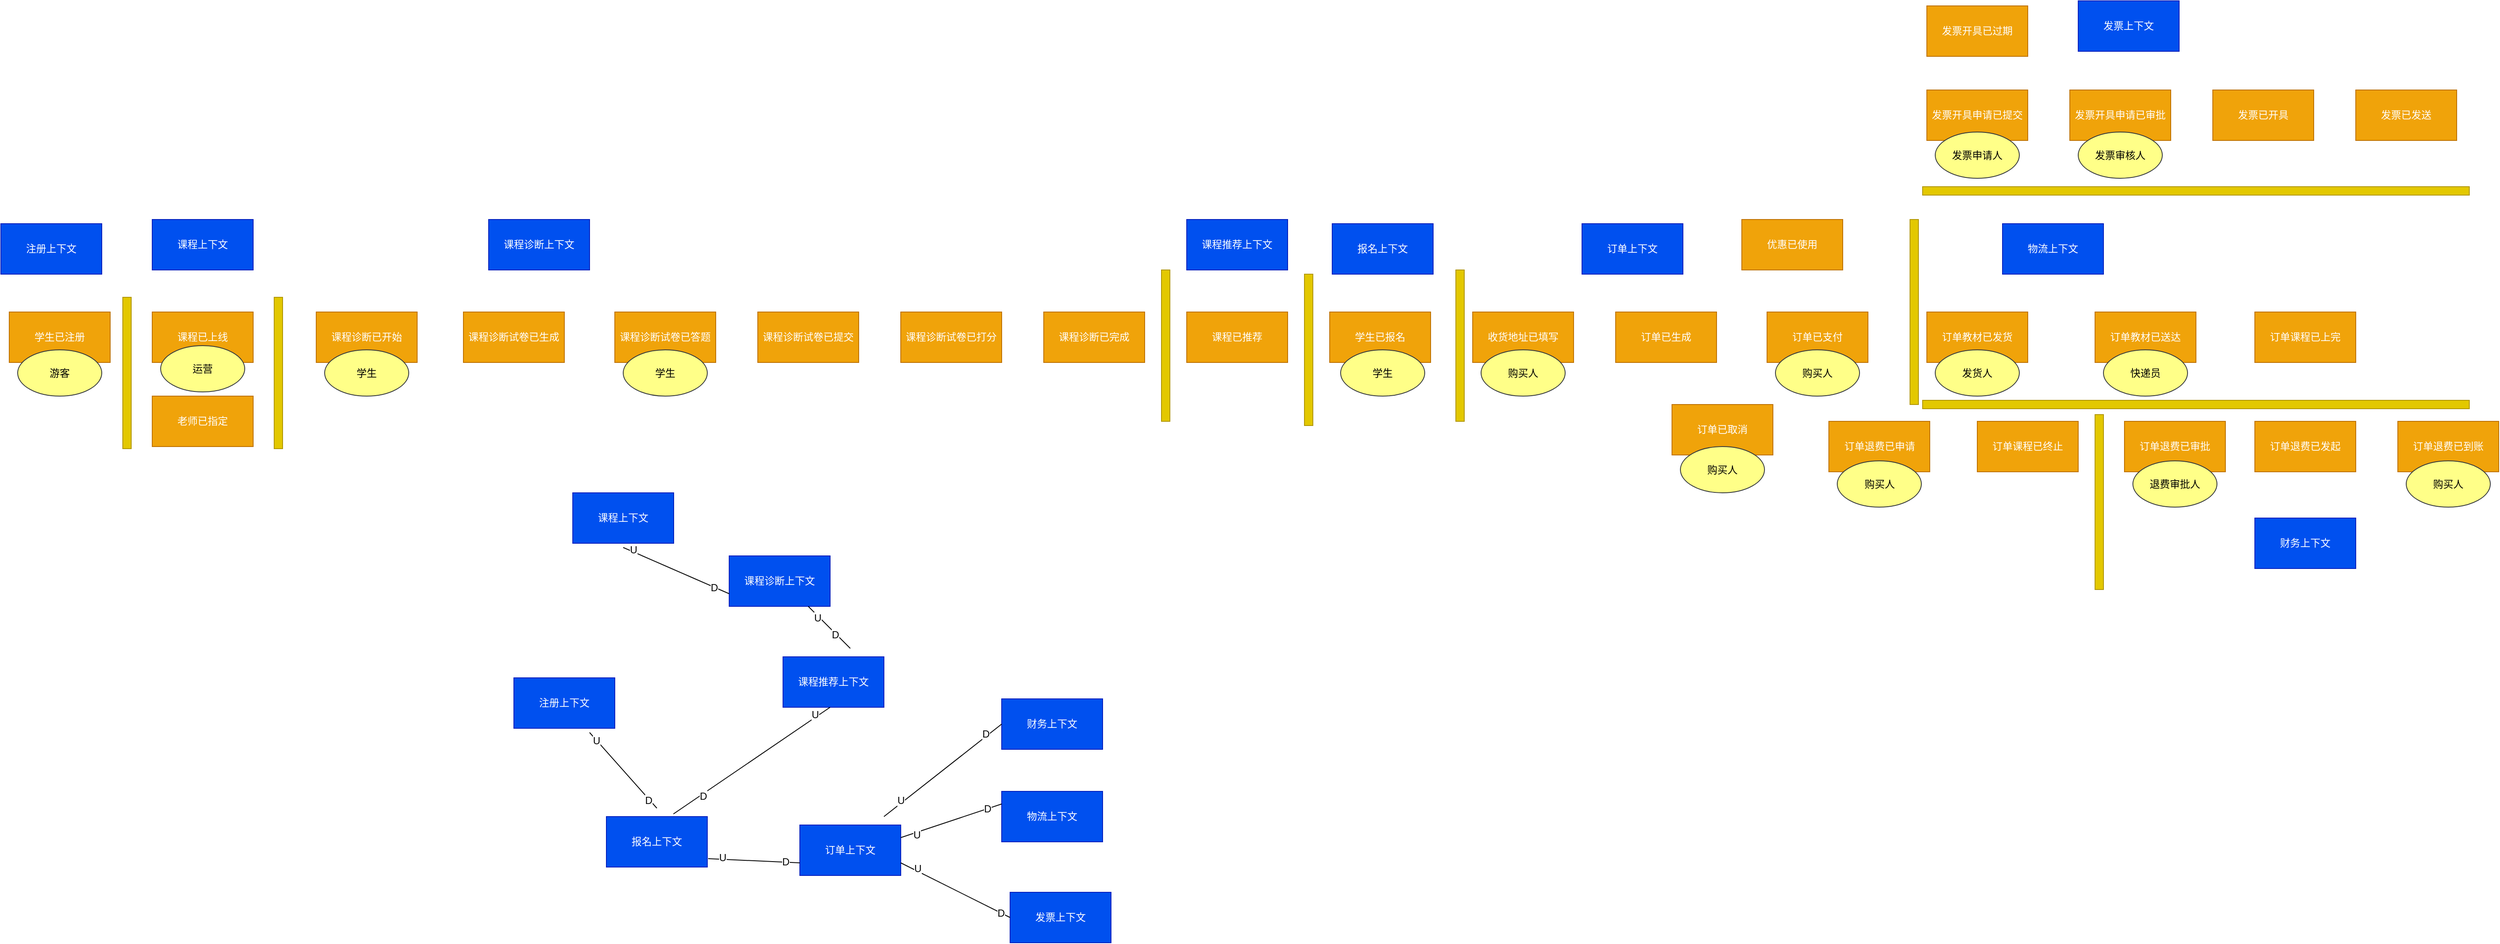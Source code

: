 <mxfile version="11.1.4" type="github"><diagram id="G8w8V76md9xOgDB4XLrM" name="Page-1"><mxGraphModel dx="2631" dy="477" grid="1" gridSize="10" guides="1" tooltips="1" connect="1" arrows="1" fold="1" page="1" pageScale="1" pageWidth="827" pageHeight="1169" math="0" shadow="0"><root><mxCell id="0"/><mxCell id="1" parent="0"/><mxCell id="5JOC6SV2YJLlVuiQpK-7-1" value="课程诊断已开始" style="rounded=0;whiteSpace=wrap;html=1;fillColor=#f0a30a;strokeColor=#BD7000;fontColor=#ffffff;" parent="1" vertex="1"><mxGeometry x="-905" y="380" width="120" height="60" as="geometry"/></mxCell><mxCell id="5JOC6SV2YJLlVuiQpK-7-4" value="收货地址已填写" style="rounded=0;whiteSpace=wrap;html=1;fillColor=#f0a30a;strokeColor=#BD7000;fontColor=#ffffff;" parent="1" vertex="1"><mxGeometry x="470" y="380" width="120" height="60" as="geometry"/></mxCell><mxCell id="5JOC6SV2YJLlVuiQpK-7-5" value="订单已支付" style="rounded=0;whiteSpace=wrap;html=1;fillColor=#f0a30a;strokeColor=#BD7000;fontColor=#ffffff;" parent="1" vertex="1"><mxGeometry x="820" y="380" width="120" height="60" as="geometry"/></mxCell><mxCell id="5JOC6SV2YJLlVuiQpK-7-7" value="订单已生成" style="rounded=0;whiteSpace=wrap;html=1;fillColor=#f0a30a;strokeColor=#BD7000;fontColor=#ffffff;" parent="1" vertex="1"><mxGeometry x="640" y="380" width="120" height="60" as="geometry"/></mxCell><mxCell id="5JOC6SV2YJLlVuiQpK-7-8" value="订单已取消" style="rounded=0;whiteSpace=wrap;html=1;fillColor=#f0a30a;strokeColor=#BD7000;fontColor=#ffffff;" parent="1" vertex="1"><mxGeometry x="707" y="490" width="120" height="60" as="geometry"/></mxCell><mxCell id="5JOC6SV2YJLlVuiQpK-7-9" value="订单教材已发货" style="rounded=0;whiteSpace=wrap;html=1;fillColor=#f0a30a;strokeColor=#BD7000;fontColor=#ffffff;" parent="1" vertex="1"><mxGeometry x="1010" y="380" width="120" height="60" as="geometry"/></mxCell><mxCell id="5JOC6SV2YJLlVuiQpK-7-11" value="发票已开具" style="rounded=0;whiteSpace=wrap;html=1;fillColor=#f0a30a;strokeColor=#BD7000;fontColor=#ffffff;" parent="1" vertex="1"><mxGeometry x="1350" y="116" width="120" height="60" as="geometry"/></mxCell><mxCell id="5JOC6SV2YJLlVuiQpK-7-14" value="课程已推荐" style="rounded=0;whiteSpace=wrap;html=1;fillColor=#f0a30a;strokeColor=#BD7000;fontColor=#ffffff;" parent="1" vertex="1"><mxGeometry x="130" y="380" width="120" height="60" as="geometry"/></mxCell><mxCell id="5JOC6SV2YJLlVuiQpK-7-15" value="课程诊断试卷已打分" style="rounded=0;whiteSpace=wrap;html=1;fillColor=#f0a30a;strokeColor=#BD7000;fontColor=#ffffff;" parent="1" vertex="1"><mxGeometry x="-210" y="380" width="120" height="60" as="geometry"/></mxCell><mxCell id="5JOC6SV2YJLlVuiQpK-7-16" value="学生已报名" style="rounded=0;whiteSpace=wrap;html=1;fillColor=#f0a30a;strokeColor=#BD7000;fontColor=#ffffff;" parent="1" vertex="1"><mxGeometry x="300" y="380" width="120" height="60" as="geometry"/></mxCell><mxCell id="5JOC6SV2YJLlVuiQpK-7-17" value="订单教材已送达" style="rounded=0;whiteSpace=wrap;html=1;fillColor=#f0a30a;strokeColor=#BD7000;fontColor=#ffffff;" parent="1" vertex="1"><mxGeometry x="1210" y="380" width="120" height="60" as="geometry"/></mxCell><mxCell id="30TCNtPFhE_TjE8MfQyz-1" value="课程已上线" style="rounded=0;whiteSpace=wrap;html=1;fillColor=#f0a30a;strokeColor=#BD7000;fontColor=#ffffff;" parent="1" vertex="1"><mxGeometry x="-1100" y="380" width="120" height="60" as="geometry"/></mxCell><mxCell id="30TCNtPFhE_TjE8MfQyz-2" value="学生已注册" style="rounded=0;whiteSpace=wrap;html=1;fillColor=#f0a30a;strokeColor=#BD7000;fontColor=#ffffff;" parent="1" vertex="1"><mxGeometry x="-1270" y="380" width="120" height="60" as="geometry"/></mxCell><mxCell id="30TCNtPFhE_TjE8MfQyz-3" value="老师已指定" style="rounded=0;whiteSpace=wrap;html=1;fillColor=#f0a30a;strokeColor=#BD7000;fontColor=#ffffff;" parent="1" vertex="1"><mxGeometry x="-1100" y="480" width="120" height="60" as="geometry"/></mxCell><mxCell id="30TCNtPFhE_TjE8MfQyz-4" value="优惠已使用" style="rounded=0;whiteSpace=wrap;html=1;fillColor=#f0a30a;strokeColor=#BD7000;fontColor=#ffffff;" parent="1" vertex="1"><mxGeometry x="790" y="270" width="120" height="60" as="geometry"/></mxCell><mxCell id="30TCNtPFhE_TjE8MfQyz-5" value="订单退费已申请" style="rounded=0;whiteSpace=wrap;html=1;fillColor=#f0a30a;strokeColor=#BD7000;fontColor=#ffffff;" parent="1" vertex="1"><mxGeometry x="893.5" y="510" width="120" height="60" as="geometry"/></mxCell><mxCell id="30TCNtPFhE_TjE8MfQyz-6" value="订单课程已上完" style="rounded=0;whiteSpace=wrap;html=1;fillColor=#f0a30a;strokeColor=#BD7000;fontColor=#ffffff;" parent="1" vertex="1"><mxGeometry x="1400" y="380" width="120" height="60" as="geometry"/></mxCell><mxCell id="30TCNtPFhE_TjE8MfQyz-7" value="课程诊断试卷已生成" style="rounded=0;whiteSpace=wrap;html=1;fillColor=#f0a30a;strokeColor=#BD7000;fontColor=#ffffff;" parent="1" vertex="1"><mxGeometry x="-730" y="380" width="120" height="60" as="geometry"/></mxCell><mxCell id="30TCNtPFhE_TjE8MfQyz-8" value="课程诊断试卷已答题" style="rounded=0;whiteSpace=wrap;html=1;fillColor=#f0a30a;strokeColor=#BD7000;fontColor=#ffffff;" parent="1" vertex="1"><mxGeometry x="-550" y="380" width="120" height="60" as="geometry"/></mxCell><mxCell id="30TCNtPFhE_TjE8MfQyz-9" value="课程诊断试卷已提交" style="rounded=0;whiteSpace=wrap;html=1;fillColor=#f0a30a;strokeColor=#BD7000;fontColor=#ffffff;" parent="1" vertex="1"><mxGeometry x="-380" y="380" width="120" height="60" as="geometry"/></mxCell><mxCell id="30TCNtPFhE_TjE8MfQyz-10" value="课程诊断已完成" style="rounded=0;whiteSpace=wrap;html=1;fillColor=#f0a30a;strokeColor=#BD7000;fontColor=#ffffff;" parent="1" vertex="1"><mxGeometry x="-40" y="380" width="120" height="60" as="geometry"/></mxCell><mxCell id="30TCNtPFhE_TjE8MfQyz-11" value="发票开具申请已提交" style="rounded=0;whiteSpace=wrap;html=1;fillColor=#f0a30a;strokeColor=#BD7000;fontColor=#ffffff;" parent="1" vertex="1"><mxGeometry x="1010" y="116" width="120" height="60" as="geometry"/></mxCell><mxCell id="30TCNtPFhE_TjE8MfQyz-12" value="发票开具申请已审批" style="rounded=0;whiteSpace=wrap;html=1;fillColor=#f0a30a;strokeColor=#BD7000;fontColor=#ffffff;" parent="1" vertex="1"><mxGeometry x="1180" y="116" width="120" height="60" as="geometry"/></mxCell><mxCell id="30TCNtPFhE_TjE8MfQyz-13" value="发票已发送" style="rounded=0;whiteSpace=wrap;html=1;fillColor=#f0a30a;strokeColor=#BD7000;fontColor=#ffffff;" parent="1" vertex="1"><mxGeometry x="1520" y="116" width="120" height="60" as="geometry"/></mxCell><mxCell id="30TCNtPFhE_TjE8MfQyz-15" value="发票开具已过期" style="rounded=0;whiteSpace=wrap;html=1;fillColor=#f0a30a;strokeColor=#BD7000;fontColor=#ffffff;" parent="1" vertex="1"><mxGeometry x="1010" y="16" width="120" height="60" as="geometry"/></mxCell><mxCell id="30TCNtPFhE_TjE8MfQyz-16" value="订单退费已审批" style="rounded=0;whiteSpace=wrap;html=1;fillColor=#f0a30a;strokeColor=#BD7000;fontColor=#ffffff;" parent="1" vertex="1"><mxGeometry x="1245" y="510" width="120" height="60" as="geometry"/></mxCell><mxCell id="30TCNtPFhE_TjE8MfQyz-17" value="订单课程已终止" style="rounded=0;whiteSpace=wrap;html=1;fillColor=#f0a30a;strokeColor=#BD7000;fontColor=#ffffff;" parent="1" vertex="1"><mxGeometry x="1070" y="510" width="120" height="60" as="geometry"/></mxCell><mxCell id="30TCNtPFhE_TjE8MfQyz-18" value="订单退费已发起" style="rounded=0;whiteSpace=wrap;html=1;fillColor=#f0a30a;strokeColor=#BD7000;fontColor=#ffffff;" parent="1" vertex="1"><mxGeometry x="1400" y="510" width="120" height="60" as="geometry"/></mxCell><mxCell id="30TCNtPFhE_TjE8MfQyz-19" value="订单退费已到账" style="rounded=0;whiteSpace=wrap;html=1;fillColor=#f0a30a;strokeColor=#BD7000;fontColor=#ffffff;" parent="1" vertex="1"><mxGeometry x="1570" y="510" width="120" height="60" as="geometry"/></mxCell><mxCell id="1iYOvUZ4MrRbEAVFbk3Z-5" value="游客" style="ellipse;whiteSpace=wrap;html=1;fillColor=#ffff88;strokeColor=#36393d;" vertex="1" parent="1"><mxGeometry x="-1260" y="425" width="100" height="55" as="geometry"/></mxCell><mxCell id="1iYOvUZ4MrRbEAVFbk3Z-6" value="学生" style="ellipse;whiteSpace=wrap;html=1;fillColor=#ffff88;strokeColor=#36393d;" vertex="1" parent="1"><mxGeometry x="-895" y="425" width="100" height="55" as="geometry"/></mxCell><mxCell id="1iYOvUZ4MrRbEAVFbk3Z-7" value="学生" style="ellipse;whiteSpace=wrap;html=1;fillColor=#ffff88;strokeColor=#36393d;" vertex="1" parent="1"><mxGeometry x="-540" y="425" width="100" height="55" as="geometry"/></mxCell><mxCell id="1iYOvUZ4MrRbEAVFbk3Z-8" value="学生" style="ellipse;whiteSpace=wrap;html=1;fillColor=#ffff88;strokeColor=#36393d;" vertex="1" parent="1"><mxGeometry x="313" y="425" width="100" height="55" as="geometry"/></mxCell><mxCell id="1iYOvUZ4MrRbEAVFbk3Z-9" value="购买人" style="ellipse;whiteSpace=wrap;html=1;fillColor=#ffff88;strokeColor=#36393d;" vertex="1" parent="1"><mxGeometry x="480" y="425" width="100" height="55" as="geometry"/></mxCell><mxCell id="1iYOvUZ4MrRbEAVFbk3Z-10" value="发票申请人" style="ellipse;whiteSpace=wrap;html=1;fillColor=#ffff88;strokeColor=#36393d;" vertex="1" parent="1"><mxGeometry x="1020" y="166" width="100" height="55" as="geometry"/></mxCell><mxCell id="1iYOvUZ4MrRbEAVFbk3Z-11" value="发票审核人" style="ellipse;whiteSpace=wrap;html=1;fillColor=#ffff88;strokeColor=#36393d;" vertex="1" parent="1"><mxGeometry x="1190" y="166" width="100" height="55" as="geometry"/></mxCell><mxCell id="1iYOvUZ4MrRbEAVFbk3Z-13" value="购买人" style="ellipse;whiteSpace=wrap;html=1;fillColor=#ffff88;strokeColor=#36393d;" vertex="1" parent="1"><mxGeometry x="830" y="425" width="100" height="55" as="geometry"/></mxCell><mxCell id="1iYOvUZ4MrRbEAVFbk3Z-14" value="购买人" style="ellipse;whiteSpace=wrap;html=1;fillColor=#ffff88;strokeColor=#36393d;" vertex="1" parent="1"><mxGeometry x="903.5" y="557" width="100" height="55" as="geometry"/></mxCell><mxCell id="1iYOvUZ4MrRbEAVFbk3Z-15" value="购买人" style="ellipse;whiteSpace=wrap;html=1;fillColor=#ffff88;strokeColor=#36393d;" vertex="1" parent="1"><mxGeometry x="717" y="540" width="100" height="55" as="geometry"/></mxCell><mxCell id="1iYOvUZ4MrRbEAVFbk3Z-16" value="发货人" style="ellipse;whiteSpace=wrap;html=1;fillColor=#ffff88;strokeColor=#36393d;" vertex="1" parent="1"><mxGeometry x="1020" y="425" width="100" height="55" as="geometry"/></mxCell><mxCell id="1iYOvUZ4MrRbEAVFbk3Z-17" value="快递员" style="ellipse;whiteSpace=wrap;html=1;fillColor=#ffff88;strokeColor=#36393d;" vertex="1" parent="1"><mxGeometry x="1220" y="425" width="100" height="55" as="geometry"/></mxCell><mxCell id="1iYOvUZ4MrRbEAVFbk3Z-18" value="购买人" style="ellipse;whiteSpace=wrap;html=1;fillColor=#ffff88;strokeColor=#36393d;" vertex="1" parent="1"><mxGeometry x="1580" y="557" width="100" height="55" as="geometry"/></mxCell><mxCell id="1iYOvUZ4MrRbEAVFbk3Z-19" value="退费审批人" style="ellipse;whiteSpace=wrap;html=1;fillColor=#ffff88;strokeColor=#36393d;" vertex="1" parent="1"><mxGeometry x="1255" y="557" width="100" height="55" as="geometry"/></mxCell><mxCell id="1iYOvUZ4MrRbEAVFbk3Z-20" value="" style="html=1;points=[];perimeter=orthogonalPerimeter;fillColor=#e3c800;strokeColor=#B09500;fontColor=#ffffff;" vertex="1" parent="1"><mxGeometry x="-1135" y="362.5" width="10" height="180" as="geometry"/></mxCell><mxCell id="1iYOvUZ4MrRbEAVFbk3Z-21" value="" style="html=1;points=[];perimeter=orthogonalPerimeter;fillColor=#e3c800;strokeColor=#B09500;fontColor=#ffffff;" vertex="1" parent="1"><mxGeometry x="-955" y="362.5" width="10" height="180" as="geometry"/></mxCell><mxCell id="1iYOvUZ4MrRbEAVFbk3Z-22" value="" style="html=1;points=[];perimeter=orthogonalPerimeter;fillColor=#e3c800;strokeColor=#B09500;fontColor=#ffffff;" vertex="1" parent="1"><mxGeometry x="270" y="335" width="10" height="180" as="geometry"/></mxCell><mxCell id="1iYOvUZ4MrRbEAVFbk3Z-23" value="" style="html=1;points=[];perimeter=orthogonalPerimeter;fillColor=#e3c800;strokeColor=#B09500;fontColor=#ffffff;" vertex="1" parent="1"><mxGeometry x="450" y="330" width="10" height="180" as="geometry"/></mxCell><mxCell id="1iYOvUZ4MrRbEAVFbk3Z-24" value="" style="html=1;points=[];perimeter=orthogonalPerimeter;fillColor=#e3c800;strokeColor=#B09500;fontColor=#ffffff;rotation=90;" vertex="1" parent="1"><mxGeometry x="1325" y="-89" width="10" height="650" as="geometry"/></mxCell><mxCell id="1iYOvUZ4MrRbEAVFbk3Z-25" value="" style="html=1;points=[];perimeter=orthogonalPerimeter;fillColor=#e3c800;strokeColor=#B09500;fontColor=#ffffff;rotation=90;" vertex="1" parent="1"><mxGeometry x="1325" y="165" width="10" height="650" as="geometry"/></mxCell><mxCell id="1iYOvUZ4MrRbEAVFbk3Z-26" value="" style="html=1;points=[];perimeter=orthogonalPerimeter;fillColor=#e3c800;strokeColor=#B09500;fontColor=#ffffff;" vertex="1" parent="1"><mxGeometry x="100" y="330" width="10" height="180" as="geometry"/></mxCell><mxCell id="1iYOvUZ4MrRbEAVFbk3Z-27" value="" style="html=1;points=[];perimeter=orthogonalPerimeter;fillColor=#e3c800;strokeColor=#B09500;fontColor=#ffffff;" vertex="1" parent="1"><mxGeometry x="990" y="270" width="10" height="220" as="geometry"/></mxCell><mxCell id="1iYOvUZ4MrRbEAVFbk3Z-28" value="注册上下文" style="rounded=0;whiteSpace=wrap;html=1;fillColor=#0050ef;strokeColor=#001DBC;fontColor=#ffffff;" vertex="1" parent="1"><mxGeometry x="-1280" y="275" width="120" height="60" as="geometry"/></mxCell><mxCell id="1iYOvUZ4MrRbEAVFbk3Z-29" value="课程上下文" style="rounded=0;whiteSpace=wrap;html=1;fillColor=#0050ef;strokeColor=#001DBC;fontColor=#ffffff;" vertex="1" parent="1"><mxGeometry x="-1100" y="270" width="120" height="60" as="geometry"/></mxCell><mxCell id="1iYOvUZ4MrRbEAVFbk3Z-30" value="课程诊断上下文" style="rounded=0;whiteSpace=wrap;html=1;fillColor=#0050ef;strokeColor=#001DBC;fontColor=#ffffff;" vertex="1" parent="1"><mxGeometry x="-700" y="270" width="120" height="60" as="geometry"/></mxCell><mxCell id="1iYOvUZ4MrRbEAVFbk3Z-31" value="课程推荐上下文" style="rounded=0;whiteSpace=wrap;html=1;fillColor=#0050ef;strokeColor=#001DBC;fontColor=#ffffff;" vertex="1" parent="1"><mxGeometry x="130" y="270" width="120" height="60" as="geometry"/></mxCell><mxCell id="1iYOvUZ4MrRbEAVFbk3Z-32" value="报名上下文" style="rounded=0;whiteSpace=wrap;html=1;fillColor=#0050ef;strokeColor=#001DBC;fontColor=#ffffff;" vertex="1" parent="1"><mxGeometry x="303" y="275" width="120" height="60" as="geometry"/></mxCell><mxCell id="1iYOvUZ4MrRbEAVFbk3Z-33" value="订单上下文" style="rounded=0;whiteSpace=wrap;html=1;fillColor=#0050ef;strokeColor=#001DBC;fontColor=#ffffff;" vertex="1" parent="1"><mxGeometry x="600" y="275" width="120" height="60" as="geometry"/></mxCell><mxCell id="1iYOvUZ4MrRbEAVFbk3Z-34" value="物流上下文" style="rounded=0;whiteSpace=wrap;html=1;fillColor=#0050ef;strokeColor=#001DBC;fontColor=#ffffff;" vertex="1" parent="1"><mxGeometry x="1100" y="275" width="120" height="60" as="geometry"/></mxCell><mxCell id="1iYOvUZ4MrRbEAVFbk3Z-35" value="发票上下文" style="rounded=0;whiteSpace=wrap;html=1;fillColor=#0050ef;strokeColor=#001DBC;fontColor=#ffffff;" vertex="1" parent="1"><mxGeometry x="1190" y="10" width="120" height="60" as="geometry"/></mxCell><mxCell id="1iYOvUZ4MrRbEAVFbk3Z-36" value="运营" style="ellipse;whiteSpace=wrap;html=1;fillColor=#ffff88;strokeColor=#36393d;" vertex="1" parent="1"><mxGeometry x="-1090" y="420" width="100" height="55" as="geometry"/></mxCell><mxCell id="1iYOvUZ4MrRbEAVFbk3Z-37" value="注册上下文" style="rounded=0;whiteSpace=wrap;html=1;fillColor=#0050ef;strokeColor=#001DBC;fontColor=#ffffff;perimeterSpacing=1;" vertex="1" parent="1"><mxGeometry x="-670" y="815" width="120" height="60" as="geometry"/></mxCell><mxCell id="1iYOvUZ4MrRbEAVFbk3Z-38" value="课程上下文" style="rounded=0;whiteSpace=wrap;html=1;fillColor=#0050ef;strokeColor=#001DBC;fontColor=#ffffff;" vertex="1" parent="1"><mxGeometry x="-600" y="595" width="120" height="60" as="geometry"/></mxCell><mxCell id="1iYOvUZ4MrRbEAVFbk3Z-39" value="课程诊断上下文" style="rounded=0;whiteSpace=wrap;html=1;fillColor=#0050ef;strokeColor=#001DBC;fontColor=#ffffff;" vertex="1" parent="1"><mxGeometry x="-414" y="670" width="120" height="60" as="geometry"/></mxCell><mxCell id="1iYOvUZ4MrRbEAVFbk3Z-40" value="课程推荐上下文" style="rounded=0;whiteSpace=wrap;html=1;fillColor=#0050ef;strokeColor=#001DBC;fontColor=#ffffff;" vertex="1" parent="1"><mxGeometry x="-350" y="790" width="120" height="60" as="geometry"/></mxCell><mxCell id="1iYOvUZ4MrRbEAVFbk3Z-41" value="报名上下文" style="rounded=0;whiteSpace=wrap;html=1;fillColor=#0050ef;strokeColor=#001DBC;fontColor=#ffffff;" vertex="1" parent="1"><mxGeometry x="-560" y="980" width="120" height="60" as="geometry"/></mxCell><mxCell id="1iYOvUZ4MrRbEAVFbk3Z-42" value="订单上下文" style="rounded=0;whiteSpace=wrap;html=1;fillColor=#0050ef;strokeColor=#001DBC;fontColor=#ffffff;" vertex="1" parent="1"><mxGeometry x="-330" y="990" width="120" height="60" as="geometry"/></mxCell><mxCell id="1iYOvUZ4MrRbEAVFbk3Z-43" value="物流上下文" style="rounded=0;whiteSpace=wrap;html=1;fillColor=#0050ef;strokeColor=#001DBC;fontColor=#ffffff;" vertex="1" parent="1"><mxGeometry x="-90" y="950" width="120" height="60" as="geometry"/></mxCell><mxCell id="1iYOvUZ4MrRbEAVFbk3Z-44" value="财务上下文" style="rounded=0;whiteSpace=wrap;html=1;fillColor=#0050ef;strokeColor=#001DBC;fontColor=#ffffff;" vertex="1" parent="1"><mxGeometry x="1400" y="625" width="120" height="60" as="geometry"/></mxCell><mxCell id="1iYOvUZ4MrRbEAVFbk3Z-45" value="发票上下文" style="rounded=0;whiteSpace=wrap;html=1;fillColor=#0050ef;strokeColor=#001DBC;fontColor=#ffffff;" vertex="1" parent="1"><mxGeometry x="-80" y="1070" width="120" height="60" as="geometry"/></mxCell><mxCell id="1iYOvUZ4MrRbEAVFbk3Z-57" value="" style="endArrow=none;html=1;" edge="1" parent="1"><mxGeometry width="50" height="50" relative="1" as="geometry"><mxPoint x="-500" y="970" as="sourcePoint"/><mxPoint x="-580" y="880" as="targetPoint"/></mxGeometry></mxCell><mxCell id="1iYOvUZ4MrRbEAVFbk3Z-58" value="U" style="text;html=1;resizable=0;points=[];align=center;verticalAlign=middle;labelBackgroundColor=#ffffff;" vertex="1" connectable="0" parent="1iYOvUZ4MrRbEAVFbk3Z-57"><mxGeometry x="0.795" y="1" relative="1" as="geometry"><mxPoint as="offset"/></mxGeometry></mxCell><mxCell id="1iYOvUZ4MrRbEAVFbk3Z-59" value="D" style="text;html=1;resizable=0;points=[];align=center;verticalAlign=middle;labelBackgroundColor=#ffffff;" vertex="1" connectable="0" parent="1iYOvUZ4MrRbEAVFbk3Z-57"><mxGeometry x="-0.758" y="1" relative="1" as="geometry"><mxPoint y="1" as="offset"/></mxGeometry></mxCell><mxCell id="1iYOvUZ4MrRbEAVFbk3Z-60" value="" style="endArrow=none;html=1;entryX=0;entryY=0.75;entryDx=0;entryDy=0;" edge="1" parent="1" target="1iYOvUZ4MrRbEAVFbk3Z-39"><mxGeometry width="50" height="50" relative="1" as="geometry"><mxPoint x="-540" y="660" as="sourcePoint"/><mxPoint x="-490" y="740" as="targetPoint"/></mxGeometry></mxCell><mxCell id="1iYOvUZ4MrRbEAVFbk3Z-61" value="U" style="text;html=1;resizable=0;points=[];align=center;verticalAlign=middle;labelBackgroundColor=#ffffff;" vertex="1" connectable="0" parent="1iYOvUZ4MrRbEAVFbk3Z-60"><mxGeometry x="-0.829" y="1" relative="1" as="geometry"><mxPoint y="-1" as="offset"/></mxGeometry></mxCell><mxCell id="1iYOvUZ4MrRbEAVFbk3Z-62" value="D" style="text;html=1;resizable=0;points=[];align=center;verticalAlign=middle;labelBackgroundColor=#ffffff;" vertex="1" connectable="0" parent="1iYOvUZ4MrRbEAVFbk3Z-60"><mxGeometry x="0.707" relative="1" as="geometry"><mxPoint y="1" as="offset"/></mxGeometry></mxCell><mxCell id="1iYOvUZ4MrRbEAVFbk3Z-63" value="" style="endArrow=none;html=1;" edge="1" parent="1"><mxGeometry width="50" height="50" relative="1" as="geometry"><mxPoint x="-270" y="780" as="sourcePoint"/><mxPoint x="-320" y="730" as="targetPoint"/></mxGeometry></mxCell><mxCell id="1iYOvUZ4MrRbEAVFbk3Z-64" value="U" style="text;html=1;resizable=0;points=[];align=center;verticalAlign=middle;labelBackgroundColor=#ffffff;" vertex="1" connectable="0" parent="1iYOvUZ4MrRbEAVFbk3Z-63"><mxGeometry x="0.511" y="2" relative="1" as="geometry"><mxPoint as="offset"/></mxGeometry></mxCell><mxCell id="1iYOvUZ4MrRbEAVFbk3Z-65" value="D" style="text;html=1;resizable=0;points=[];align=center;verticalAlign=middle;labelBackgroundColor=#ffffff;" vertex="1" connectable="0" parent="1iYOvUZ4MrRbEAVFbk3Z-63"><mxGeometry x="-0.314" y="1" relative="1" as="geometry"><mxPoint as="offset"/></mxGeometry></mxCell><mxCell id="1iYOvUZ4MrRbEAVFbk3Z-66" value="" style="endArrow=none;html=1;exitX=0.664;exitY=-0.052;exitDx=0;exitDy=0;exitPerimeter=0;" edge="1" parent="1" source="1iYOvUZ4MrRbEAVFbk3Z-41"><mxGeometry width="50" height="50" relative="1" as="geometry"><mxPoint x="-344" y="900" as="sourcePoint"/><mxPoint x="-294" y="850" as="targetPoint"/></mxGeometry></mxCell><mxCell id="1iYOvUZ4MrRbEAVFbk3Z-67" value="U" style="text;html=1;resizable=0;points=[];align=center;verticalAlign=middle;labelBackgroundColor=#ffffff;" vertex="1" connectable="0" parent="1iYOvUZ4MrRbEAVFbk3Z-66"><mxGeometry x="0.814" y="2" relative="1" as="geometry"><mxPoint y="-1" as="offset"/></mxGeometry></mxCell><mxCell id="1iYOvUZ4MrRbEAVFbk3Z-68" value="D" style="text;html=1;resizable=0;points=[];align=center;verticalAlign=middle;labelBackgroundColor=#ffffff;" vertex="1" connectable="0" parent="1iYOvUZ4MrRbEAVFbk3Z-66"><mxGeometry x="-0.64" y="-2" relative="1" as="geometry"><mxPoint as="offset"/></mxGeometry></mxCell><mxCell id="1iYOvUZ4MrRbEAVFbk3Z-69" value="" style="endArrow=none;html=1;entryX=0;entryY=0.75;entryDx=0;entryDy=0;" edge="1" parent="1" target="1iYOvUZ4MrRbEAVFbk3Z-42"><mxGeometry width="50" height="50" relative="1" as="geometry"><mxPoint x="-439" y="1030" as="sourcePoint"/><mxPoint x="-389" y="980" as="targetPoint"/></mxGeometry></mxCell><mxCell id="1iYOvUZ4MrRbEAVFbk3Z-70" value="U" style="text;html=1;resizable=0;points=[];align=center;verticalAlign=middle;labelBackgroundColor=#ffffff;" vertex="1" connectable="0" parent="1iYOvUZ4MrRbEAVFbk3Z-69"><mxGeometry x="-0.702" y="2" relative="1" as="geometry"><mxPoint as="offset"/></mxGeometry></mxCell><mxCell id="1iYOvUZ4MrRbEAVFbk3Z-71" value="D" style="text;html=1;resizable=0;points=[];align=center;verticalAlign=middle;labelBackgroundColor=#ffffff;" vertex="1" connectable="0" parent="1iYOvUZ4MrRbEAVFbk3Z-69"><mxGeometry x="0.676" relative="1" as="geometry"><mxPoint as="offset"/></mxGeometry></mxCell><mxCell id="1iYOvUZ4MrRbEAVFbk3Z-72" value="" style="endArrow=none;html=1;entryX=0;entryY=0.25;entryDx=0;entryDy=0;exitX=1;exitY=0.25;exitDx=0;exitDy=0;" edge="1" parent="1" source="1iYOvUZ4MrRbEAVFbk3Z-42" target="1iYOvUZ4MrRbEAVFbk3Z-43"><mxGeometry width="50" height="50" relative="1" as="geometry"><mxPoint x="-220" y="1020" as="sourcePoint"/><mxPoint x="-170" y="970" as="targetPoint"/></mxGeometry></mxCell><mxCell id="1iYOvUZ4MrRbEAVFbk3Z-73" value="U" style="text;html=1;resizable=0;points=[];align=center;verticalAlign=middle;labelBackgroundColor=#ffffff;" vertex="1" connectable="0" parent="1iYOvUZ4MrRbEAVFbk3Z-72"><mxGeometry x="-0.701" y="-3" relative="1" as="geometry"><mxPoint as="offset"/></mxGeometry></mxCell><mxCell id="1iYOvUZ4MrRbEAVFbk3Z-75" value="D" style="text;html=1;resizable=0;points=[];align=center;verticalAlign=middle;labelBackgroundColor=#ffffff;" vertex="1" connectable="0" parent="1iYOvUZ4MrRbEAVFbk3Z-72"><mxGeometry x="0.714" relative="1" as="geometry"><mxPoint as="offset"/></mxGeometry></mxCell><mxCell id="1iYOvUZ4MrRbEAVFbk3Z-76" value="" style="endArrow=none;html=1;exitX=1;exitY=0.75;exitDx=0;exitDy=0;entryX=0;entryY=0.5;entryDx=0;entryDy=0;" edge="1" parent="1" source="1iYOvUZ4MrRbEAVFbk3Z-42" target="1iYOvUZ4MrRbEAVFbk3Z-45"><mxGeometry width="50" height="50" relative="1" as="geometry"><mxPoint x="-120" y="1140" as="sourcePoint"/><mxPoint x="-70" y="1090" as="targetPoint"/></mxGeometry></mxCell><mxCell id="1iYOvUZ4MrRbEAVFbk3Z-77" value="U" style="text;html=1;resizable=0;points=[];align=center;verticalAlign=middle;labelBackgroundColor=#ffffff;" vertex="1" connectable="0" parent="1iYOvUZ4MrRbEAVFbk3Z-76"><mxGeometry x="-0.716" y="3" relative="1" as="geometry"><mxPoint as="offset"/></mxGeometry></mxCell><mxCell id="1iYOvUZ4MrRbEAVFbk3Z-78" value="D" style="text;html=1;resizable=0;points=[];align=center;verticalAlign=middle;labelBackgroundColor=#ffffff;" vertex="1" connectable="0" parent="1iYOvUZ4MrRbEAVFbk3Z-76"><mxGeometry x="0.823" y="1" relative="1" as="geometry"><mxPoint y="1" as="offset"/></mxGeometry></mxCell><mxCell id="1iYOvUZ4MrRbEAVFbk3Z-79" value="" style="html=1;points=[];perimeter=orthogonalPerimeter;fillColor=#e3c800;strokeColor=#B09500;fontColor=#ffffff;" vertex="1" parent="1"><mxGeometry x="1210" y="502" width="10" height="208" as="geometry"/></mxCell><mxCell id="1iYOvUZ4MrRbEAVFbk3Z-80" value="财务上下文" style="rounded=0;whiteSpace=wrap;html=1;fillColor=#0050ef;strokeColor=#001DBC;fontColor=#ffffff;" vertex="1" parent="1"><mxGeometry x="-90" y="840" width="120" height="60" as="geometry"/></mxCell><mxCell id="1iYOvUZ4MrRbEAVFbk3Z-81" value="" style="endArrow=none;html=1;entryX=0;entryY=0.5;entryDx=0;entryDy=0;" edge="1" parent="1" target="1iYOvUZ4MrRbEAVFbk3Z-80"><mxGeometry width="50" height="50" relative="1" as="geometry"><mxPoint x="-230" y="980" as="sourcePoint"/><mxPoint x="-190" y="950" as="targetPoint"/></mxGeometry></mxCell><mxCell id="1iYOvUZ4MrRbEAVFbk3Z-82" value="U" style="text;html=1;resizable=0;points=[];align=center;verticalAlign=middle;labelBackgroundColor=#ffffff;" vertex="1" connectable="0" parent="1iYOvUZ4MrRbEAVFbk3Z-81"><mxGeometry x="-0.678" y="2" relative="1" as="geometry"><mxPoint x="-1" as="offset"/></mxGeometry></mxCell><mxCell id="1iYOvUZ4MrRbEAVFbk3Z-83" value="D" style="text;html=1;resizable=0;points=[];align=center;verticalAlign=middle;labelBackgroundColor=#ffffff;" vertex="1" connectable="0" parent="1iYOvUZ4MrRbEAVFbk3Z-81"><mxGeometry x="0.744" y="3" relative="1" as="geometry"><mxPoint as="offset"/></mxGeometry></mxCell></root></mxGraphModel></diagram></mxfile>